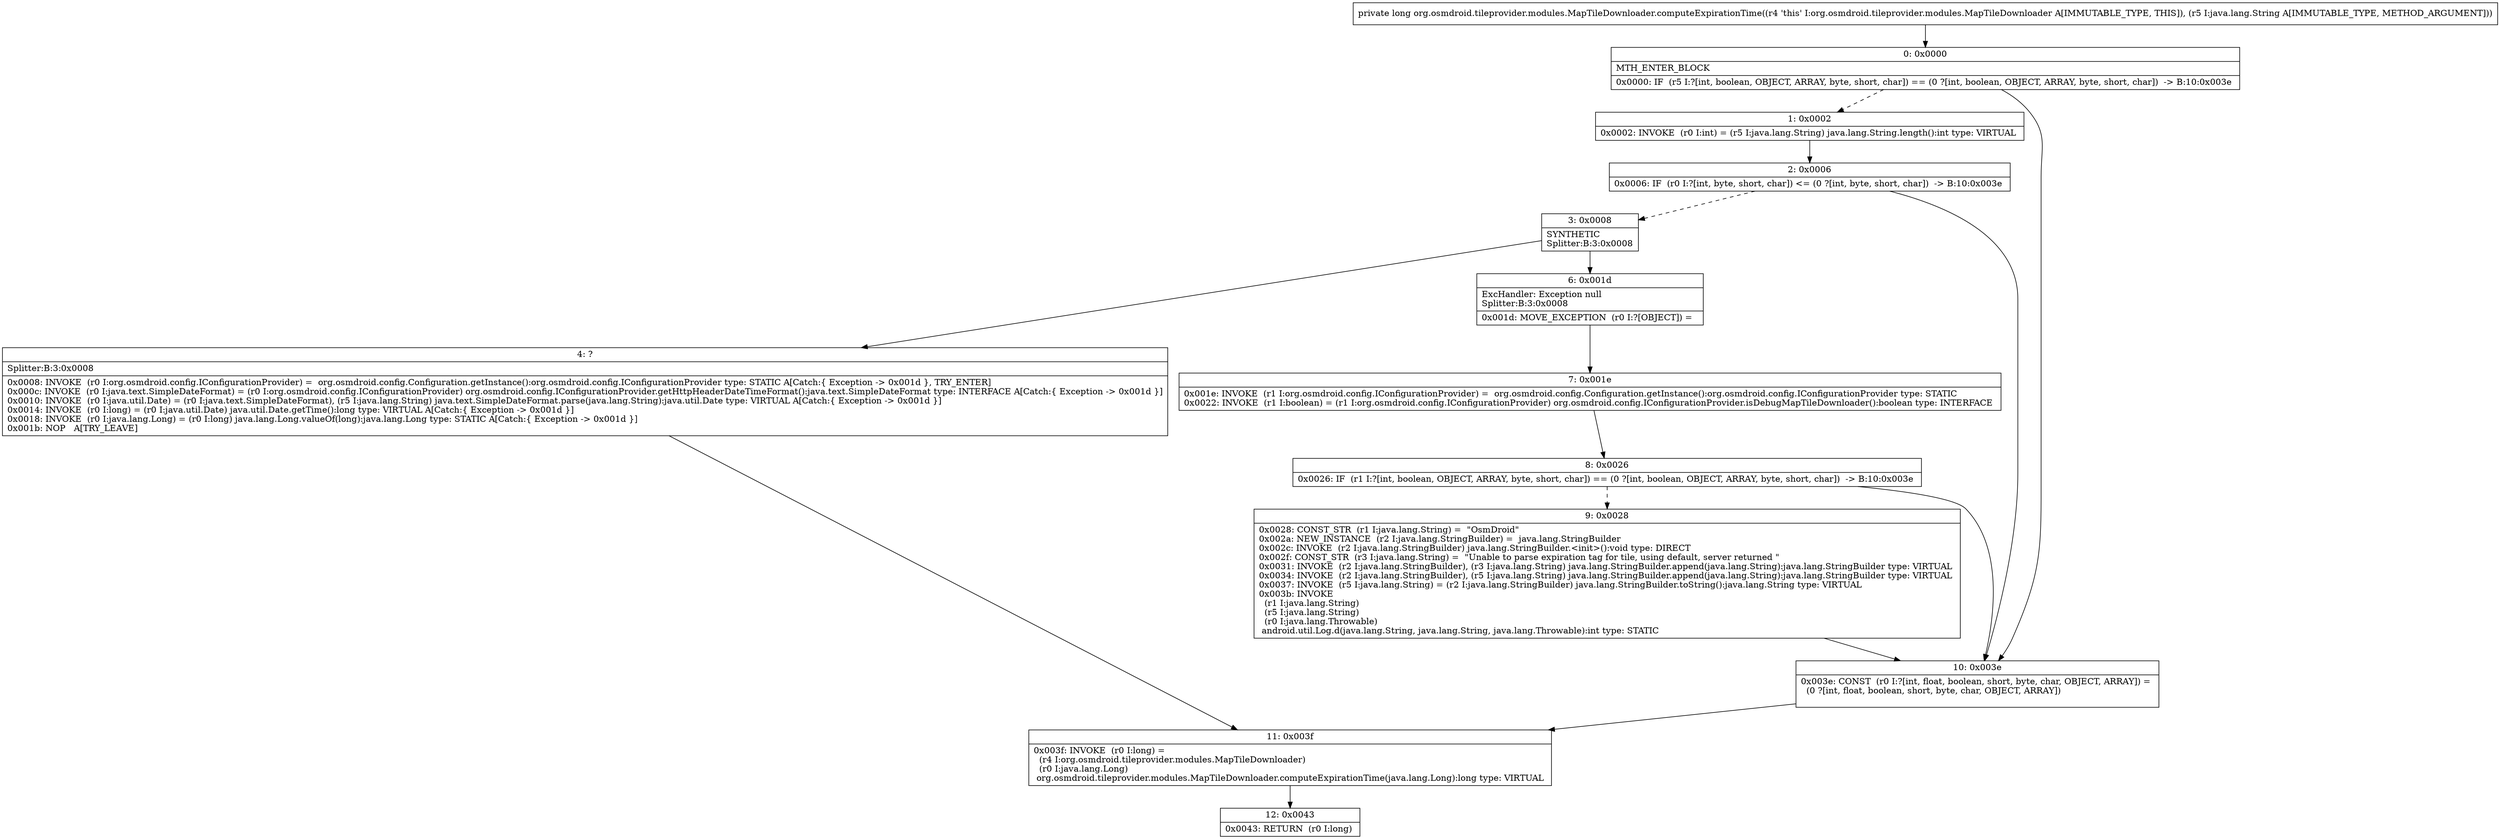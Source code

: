 digraph "CFG fororg.osmdroid.tileprovider.modules.MapTileDownloader.computeExpirationTime(Ljava\/lang\/String;)J" {
Node_0 [shape=record,label="{0\:\ 0x0000|MTH_ENTER_BLOCK\l|0x0000: IF  (r5 I:?[int, boolean, OBJECT, ARRAY, byte, short, char]) == (0 ?[int, boolean, OBJECT, ARRAY, byte, short, char])  \-\> B:10:0x003e \l}"];
Node_1 [shape=record,label="{1\:\ 0x0002|0x0002: INVOKE  (r0 I:int) = (r5 I:java.lang.String) java.lang.String.length():int type: VIRTUAL \l}"];
Node_2 [shape=record,label="{2\:\ 0x0006|0x0006: IF  (r0 I:?[int, byte, short, char]) \<= (0 ?[int, byte, short, char])  \-\> B:10:0x003e \l}"];
Node_3 [shape=record,label="{3\:\ 0x0008|SYNTHETIC\lSplitter:B:3:0x0008\l}"];
Node_4 [shape=record,label="{4\:\ ?|Splitter:B:3:0x0008\l|0x0008: INVOKE  (r0 I:org.osmdroid.config.IConfigurationProvider) =  org.osmdroid.config.Configuration.getInstance():org.osmdroid.config.IConfigurationProvider type: STATIC A[Catch:\{ Exception \-\> 0x001d \}, TRY_ENTER]\l0x000c: INVOKE  (r0 I:java.text.SimpleDateFormat) = (r0 I:org.osmdroid.config.IConfigurationProvider) org.osmdroid.config.IConfigurationProvider.getHttpHeaderDateTimeFormat():java.text.SimpleDateFormat type: INTERFACE A[Catch:\{ Exception \-\> 0x001d \}]\l0x0010: INVOKE  (r0 I:java.util.Date) = (r0 I:java.text.SimpleDateFormat), (r5 I:java.lang.String) java.text.SimpleDateFormat.parse(java.lang.String):java.util.Date type: VIRTUAL A[Catch:\{ Exception \-\> 0x001d \}]\l0x0014: INVOKE  (r0 I:long) = (r0 I:java.util.Date) java.util.Date.getTime():long type: VIRTUAL A[Catch:\{ Exception \-\> 0x001d \}]\l0x0018: INVOKE  (r0 I:java.lang.Long) = (r0 I:long) java.lang.Long.valueOf(long):java.lang.Long type: STATIC A[Catch:\{ Exception \-\> 0x001d \}]\l0x001b: NOP   A[TRY_LEAVE]\l}"];
Node_6 [shape=record,label="{6\:\ 0x001d|ExcHandler: Exception null\lSplitter:B:3:0x0008\l|0x001d: MOVE_EXCEPTION  (r0 I:?[OBJECT]) =  \l}"];
Node_7 [shape=record,label="{7\:\ 0x001e|0x001e: INVOKE  (r1 I:org.osmdroid.config.IConfigurationProvider) =  org.osmdroid.config.Configuration.getInstance():org.osmdroid.config.IConfigurationProvider type: STATIC \l0x0022: INVOKE  (r1 I:boolean) = (r1 I:org.osmdroid.config.IConfigurationProvider) org.osmdroid.config.IConfigurationProvider.isDebugMapTileDownloader():boolean type: INTERFACE \l}"];
Node_8 [shape=record,label="{8\:\ 0x0026|0x0026: IF  (r1 I:?[int, boolean, OBJECT, ARRAY, byte, short, char]) == (0 ?[int, boolean, OBJECT, ARRAY, byte, short, char])  \-\> B:10:0x003e \l}"];
Node_9 [shape=record,label="{9\:\ 0x0028|0x0028: CONST_STR  (r1 I:java.lang.String) =  \"OsmDroid\" \l0x002a: NEW_INSTANCE  (r2 I:java.lang.StringBuilder) =  java.lang.StringBuilder \l0x002c: INVOKE  (r2 I:java.lang.StringBuilder) java.lang.StringBuilder.\<init\>():void type: DIRECT \l0x002f: CONST_STR  (r3 I:java.lang.String) =  \"Unable to parse expiration tag for tile, using default, server returned \" \l0x0031: INVOKE  (r2 I:java.lang.StringBuilder), (r3 I:java.lang.String) java.lang.StringBuilder.append(java.lang.String):java.lang.StringBuilder type: VIRTUAL \l0x0034: INVOKE  (r2 I:java.lang.StringBuilder), (r5 I:java.lang.String) java.lang.StringBuilder.append(java.lang.String):java.lang.StringBuilder type: VIRTUAL \l0x0037: INVOKE  (r5 I:java.lang.String) = (r2 I:java.lang.StringBuilder) java.lang.StringBuilder.toString():java.lang.String type: VIRTUAL \l0x003b: INVOKE  \l  (r1 I:java.lang.String)\l  (r5 I:java.lang.String)\l  (r0 I:java.lang.Throwable)\l android.util.Log.d(java.lang.String, java.lang.String, java.lang.Throwable):int type: STATIC \l}"];
Node_10 [shape=record,label="{10\:\ 0x003e|0x003e: CONST  (r0 I:?[int, float, boolean, short, byte, char, OBJECT, ARRAY]) = \l  (0 ?[int, float, boolean, short, byte, char, OBJECT, ARRAY])\l \l}"];
Node_11 [shape=record,label="{11\:\ 0x003f|0x003f: INVOKE  (r0 I:long) = \l  (r4 I:org.osmdroid.tileprovider.modules.MapTileDownloader)\l  (r0 I:java.lang.Long)\l org.osmdroid.tileprovider.modules.MapTileDownloader.computeExpirationTime(java.lang.Long):long type: VIRTUAL \l}"];
Node_12 [shape=record,label="{12\:\ 0x0043|0x0043: RETURN  (r0 I:long) \l}"];
MethodNode[shape=record,label="{private long org.osmdroid.tileprovider.modules.MapTileDownloader.computeExpirationTime((r4 'this' I:org.osmdroid.tileprovider.modules.MapTileDownloader A[IMMUTABLE_TYPE, THIS]), (r5 I:java.lang.String A[IMMUTABLE_TYPE, METHOD_ARGUMENT])) }"];
MethodNode -> Node_0;
Node_0 -> Node_1[style=dashed];
Node_0 -> Node_10;
Node_1 -> Node_2;
Node_2 -> Node_3[style=dashed];
Node_2 -> Node_10;
Node_3 -> Node_4;
Node_3 -> Node_6;
Node_4 -> Node_11;
Node_6 -> Node_7;
Node_7 -> Node_8;
Node_8 -> Node_9[style=dashed];
Node_8 -> Node_10;
Node_9 -> Node_10;
Node_10 -> Node_11;
Node_11 -> Node_12;
}


